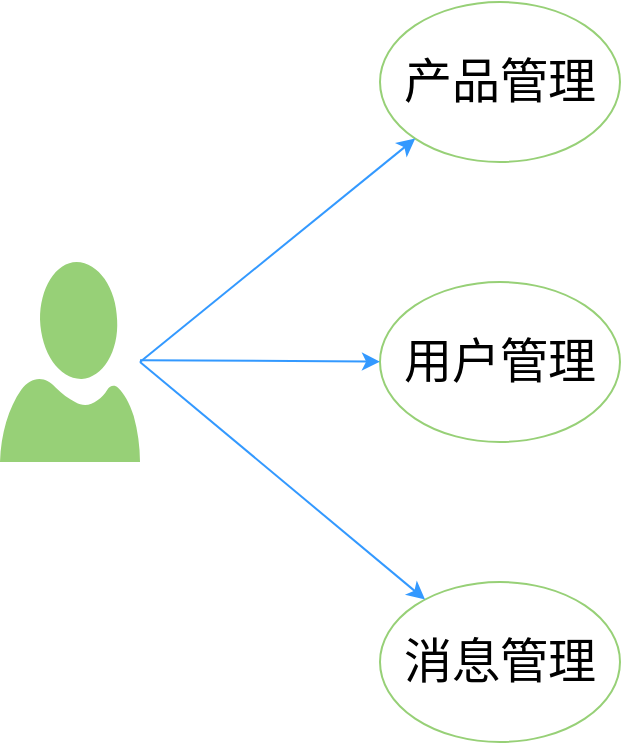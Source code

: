 <mxfile version="20.2.6" type="github">
  <diagram id="KjbMnjRFdFkMxTJBGYuo" name="第 1 页">
    <mxGraphModel dx="1426" dy="624" grid="1" gridSize="10" guides="1" tooltips="1" connect="1" arrows="1" fold="1" page="1" pageScale="1" pageWidth="827" pageHeight="1169" math="0" shadow="0">
      <root>
        <mxCell id="0" />
        <mxCell id="1" parent="0" />
        <mxCell id="2YgzNVl3kyeOXIHoWf1v-1" value="" style="verticalLabelPosition=bottom;html=1;verticalAlign=top;align=center;strokeColor=none;fillColor=#97D077;shape=mxgraph.azure.user;" vertex="1" parent="1">
          <mxGeometry x="90" y="270" width="70" height="100" as="geometry" />
        </mxCell>
        <mxCell id="2YgzNVl3kyeOXIHoWf1v-2" value="&lt;font style=&quot;font-size: 24px;&quot;&gt;产品管理&lt;/font&gt;" style="ellipse;whiteSpace=wrap;html=1;fillColor=none;strokeColor=#97D077;" vertex="1" parent="1">
          <mxGeometry x="280" y="140" width="120" height="80" as="geometry" />
        </mxCell>
        <mxCell id="2YgzNVl3kyeOXIHoWf1v-5" value="&lt;span style=&quot;font-size: 24px;&quot;&gt;用户管理&lt;/span&gt;" style="ellipse;whiteSpace=wrap;html=1;fillColor=none;strokeColor=#97D077;" vertex="1" parent="1">
          <mxGeometry x="280" y="280" width="120" height="80" as="geometry" />
        </mxCell>
        <mxCell id="2YgzNVl3kyeOXIHoWf1v-6" value="&lt;span style=&quot;font-size: 24px;&quot;&gt;消息管理&lt;/span&gt;" style="ellipse;whiteSpace=wrap;html=1;fillColor=none;strokeColor=#97D077;" vertex="1" parent="1">
          <mxGeometry x="280" y="430" width="120" height="80" as="geometry" />
        </mxCell>
        <mxCell id="2YgzNVl3kyeOXIHoWf1v-8" value="" style="endArrow=classic;html=1;rounded=0;fontSize=24;entryX=0;entryY=1;entryDx=0;entryDy=0;strokeColor=#3399FF;" edge="1" parent="1" target="2YgzNVl3kyeOXIHoWf1v-2">
          <mxGeometry width="50" height="50" relative="1" as="geometry">
            <mxPoint x="160" y="320" as="sourcePoint" />
            <mxPoint x="440" y="290" as="targetPoint" />
          </mxGeometry>
        </mxCell>
        <mxCell id="2YgzNVl3kyeOXIHoWf1v-9" value="" style="endArrow=classic;html=1;rounded=0;fontSize=24;strokeColor=#3399FF;" edge="1" parent="1" target="2YgzNVl3kyeOXIHoWf1v-5">
          <mxGeometry width="50" height="50" relative="1" as="geometry">
            <mxPoint x="160" y="319.063" as="sourcePoint" />
            <mxPoint x="297.574" y="230.004" as="targetPoint" />
          </mxGeometry>
        </mxCell>
        <mxCell id="2YgzNVl3kyeOXIHoWf1v-10" value="" style="endArrow=classic;html=1;rounded=0;fontSize=24;strokeColor=#3399FF;" edge="1" parent="1" target="2YgzNVl3kyeOXIHoWf1v-6">
          <mxGeometry width="50" height="50" relative="1" as="geometry">
            <mxPoint x="160" y="320" as="sourcePoint" />
            <mxPoint x="290" y="330" as="targetPoint" />
          </mxGeometry>
        </mxCell>
      </root>
    </mxGraphModel>
  </diagram>
</mxfile>
